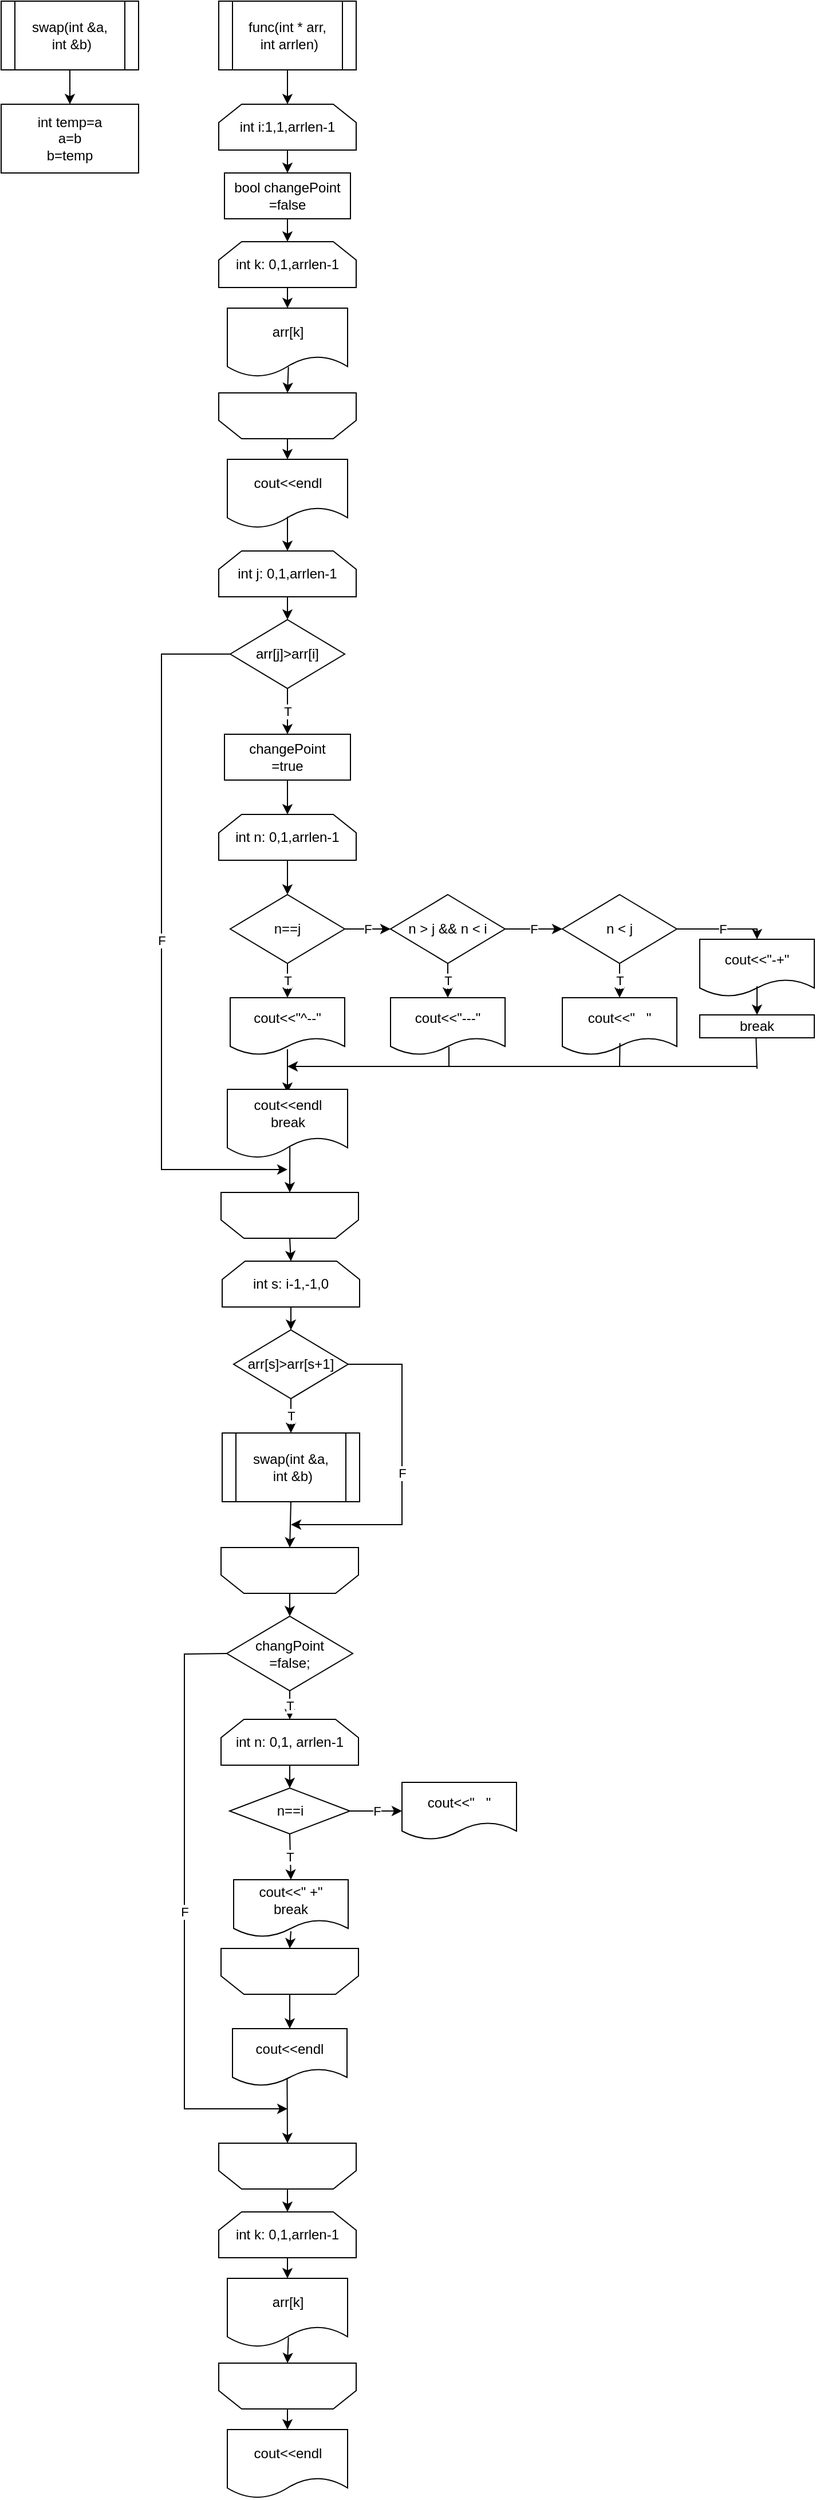 <mxfile version="21.2.1" type="device">
  <diagram name="페이지-1" id="60dfByawdCcrA-RK5z_c">
    <mxGraphModel dx="944" dy="1910" grid="1" gridSize="10" guides="1" tooltips="1" connect="1" arrows="1" fold="1" page="1" pageScale="1" pageWidth="2339" pageHeight="3300" math="0" shadow="0">
      <root>
        <mxCell id="0" />
        <mxCell id="1" parent="0" />
        <mxCell id="yJvbd4182C0c3aB8J1kj-1" value="func(int * arr,&lt;br&gt;&amp;nbsp;int arrlen)" style="shape=process;whiteSpace=wrap;html=1;backgroundOutline=1;" vertex="1" parent="1">
          <mxGeometry x="230" y="20" width="120" height="60" as="geometry" />
        </mxCell>
        <mxCell id="yJvbd4182C0c3aB8J1kj-2" value="int i:1,1,arrlen-1" style="shape=loopLimit;whiteSpace=wrap;html=1;" vertex="1" parent="1">
          <mxGeometry x="230" y="110" width="120" height="40" as="geometry" />
        </mxCell>
        <mxCell id="yJvbd4182C0c3aB8J1kj-3" value="" style="shape=loopLimit;whiteSpace=wrap;html=1;rotation=-180;" vertex="1" parent="1">
          <mxGeometry x="230" y="1890" width="120" height="40" as="geometry" />
        </mxCell>
        <mxCell id="yJvbd4182C0c3aB8J1kj-4" value="int k: 0,1,arrlen-1" style="shape=loopLimit;whiteSpace=wrap;html=1;" vertex="1" parent="1">
          <mxGeometry x="230" y="230" width="120" height="40" as="geometry" />
        </mxCell>
        <mxCell id="yJvbd4182C0c3aB8J1kj-5" value="" style="shape=loopLimit;whiteSpace=wrap;html=1;rotation=-180;" vertex="1" parent="1">
          <mxGeometry x="230" y="362" width="120" height="40" as="geometry" />
        </mxCell>
        <mxCell id="yJvbd4182C0c3aB8J1kj-6" value="arr[s]&amp;gt;arr[s+1]" style="rhombus;whiteSpace=wrap;html=1;" vertex="1" parent="1">
          <mxGeometry x="243" y="1180" width="100" height="60" as="geometry" />
        </mxCell>
        <mxCell id="yJvbd4182C0c3aB8J1kj-7" value="bool changePoint&lt;br&gt;=false" style="rounded=0;whiteSpace=wrap;html=1;" vertex="1" parent="1">
          <mxGeometry x="235" y="170" width="110" height="40" as="geometry" />
        </mxCell>
        <mxCell id="yJvbd4182C0c3aB8J1kj-9" value="" style="endArrow=classic;html=1;rounded=0;exitX=0.5;exitY=1;exitDx=0;exitDy=0;entryX=0.5;entryY=0;entryDx=0;entryDy=0;" edge="1" parent="1" source="yJvbd4182C0c3aB8J1kj-1" target="yJvbd4182C0c3aB8J1kj-2">
          <mxGeometry width="50" height="50" relative="1" as="geometry">
            <mxPoint x="700" y="410" as="sourcePoint" />
            <mxPoint x="750" y="360" as="targetPoint" />
          </mxGeometry>
        </mxCell>
        <mxCell id="yJvbd4182C0c3aB8J1kj-10" value="" style="endArrow=classic;html=1;rounded=0;exitX=0.5;exitY=1;exitDx=0;exitDy=0;entryX=0.5;entryY=0;entryDx=0;entryDy=0;" edge="1" parent="1" source="yJvbd4182C0c3aB8J1kj-2" target="yJvbd4182C0c3aB8J1kj-7">
          <mxGeometry width="50" height="50" relative="1" as="geometry">
            <mxPoint x="300" y="90" as="sourcePoint" />
            <mxPoint x="300" y="120" as="targetPoint" />
          </mxGeometry>
        </mxCell>
        <mxCell id="yJvbd4182C0c3aB8J1kj-11" value="" style="endArrow=classic;html=1;rounded=0;exitX=0.5;exitY=1;exitDx=0;exitDy=0;entryX=0.5;entryY=0;entryDx=0;entryDy=0;" edge="1" parent="1" source="yJvbd4182C0c3aB8J1kj-7" target="yJvbd4182C0c3aB8J1kj-4">
          <mxGeometry width="50" height="50" relative="1" as="geometry">
            <mxPoint x="310" y="100" as="sourcePoint" />
            <mxPoint x="310" y="130" as="targetPoint" />
          </mxGeometry>
        </mxCell>
        <mxCell id="yJvbd4182C0c3aB8J1kj-13" value="T" style="endArrow=classic;html=1;rounded=0;exitX=0.5;exitY=1;exitDx=0;exitDy=0;entryX=0.5;entryY=0;entryDx=0;entryDy=0;" edge="1" parent="1" source="yJvbd4182C0c3aB8J1kj-6">
          <mxGeometry width="50" height="50" relative="1" as="geometry">
            <mxPoint x="703" y="1300" as="sourcePoint" />
            <mxPoint x="293" y="1270" as="targetPoint" />
          </mxGeometry>
        </mxCell>
        <mxCell id="yJvbd4182C0c3aB8J1kj-18" value="int j: 0,1,arrlen-1" style="shape=loopLimit;whiteSpace=wrap;html=1;" vertex="1" parent="1">
          <mxGeometry x="230" y="500" width="120" height="40" as="geometry" />
        </mxCell>
        <mxCell id="yJvbd4182C0c3aB8J1kj-19" value="" style="shape=loopLimit;whiteSpace=wrap;html=1;rotation=-180;" vertex="1" parent="1">
          <mxGeometry x="232" y="1720" width="120" height="40" as="geometry" />
        </mxCell>
        <mxCell id="yJvbd4182C0c3aB8J1kj-20" value="arr[j]&amp;gt;arr[i]" style="rhombus;whiteSpace=wrap;html=1;" vertex="1" parent="1">
          <mxGeometry x="240" y="560" width="100" height="60" as="geometry" />
        </mxCell>
        <mxCell id="yJvbd4182C0c3aB8J1kj-21" value="" style="endArrow=classic;html=1;rounded=0;exitX=0.5;exitY=1;exitDx=0;exitDy=0;entryX=0.5;entryY=0;entryDx=0;entryDy=0;" edge="1" parent="1" source="yJvbd4182C0c3aB8J1kj-18" target="yJvbd4182C0c3aB8J1kj-20">
          <mxGeometry width="50" height="50" relative="1" as="geometry">
            <mxPoint x="700" y="680" as="sourcePoint" />
            <mxPoint x="750" y="630" as="targetPoint" />
          </mxGeometry>
        </mxCell>
        <mxCell id="yJvbd4182C0c3aB8J1kj-23" value="" style="endArrow=classic;html=1;rounded=0;entryX=0.5;entryY=1;entryDx=0;entryDy=0;exitX=0.5;exitY=0.9;exitDx=0;exitDy=0;exitPerimeter=0;" edge="1" parent="1" source="yJvbd4182C0c3aB8J1kj-24" target="yJvbd4182C0c3aB8J1kj-19">
          <mxGeometry width="50" height="50" relative="1" as="geometry">
            <mxPoint x="407" y="1790" as="sourcePoint" />
            <mxPoint x="867" y="1670" as="targetPoint" />
          </mxGeometry>
        </mxCell>
        <mxCell id="yJvbd4182C0c3aB8J1kj-24" value="cout&amp;lt;&amp;lt;&quot; +&quot;&lt;br&gt;break" style="shape=document;whiteSpace=wrap;html=1;boundedLbl=1;" vertex="1" parent="1">
          <mxGeometry x="243" y="1660" width="100" height="50" as="geometry" />
        </mxCell>
        <mxCell id="yJvbd4182C0c3aB8J1kj-34" value="cout&amp;lt;&amp;lt;endl" style="shape=document;whiteSpace=wrap;html=1;boundedLbl=1;" vertex="1" parent="1">
          <mxGeometry x="242" y="1790" width="100" height="50" as="geometry" />
        </mxCell>
        <mxCell id="yJvbd4182C0c3aB8J1kj-35" value="" style="endArrow=classic;html=1;rounded=0;exitX=0.5;exitY=0;exitDx=0;exitDy=0;" edge="1" parent="1" source="yJvbd4182C0c3aB8J1kj-19" target="yJvbd4182C0c3aB8J1kj-34">
          <mxGeometry width="50" height="50" relative="1" as="geometry">
            <mxPoint x="272" y="1650" as="sourcePoint" />
            <mxPoint x="322" y="1600" as="targetPoint" />
          </mxGeometry>
        </mxCell>
        <mxCell id="yJvbd4182C0c3aB8J1kj-39" value="" style="endArrow=classic;html=1;rounded=0;entryX=0.5;entryY=1;entryDx=0;entryDy=0;exitX=0.477;exitY=0.873;exitDx=0;exitDy=0;exitPerimeter=0;" edge="1" parent="1" source="yJvbd4182C0c3aB8J1kj-34" target="yJvbd4182C0c3aB8J1kj-3">
          <mxGeometry width="50" height="50" relative="1" as="geometry">
            <mxPoint x="292.0" y="1975" as="sourcePoint" />
            <mxPoint x="292.0" y="1870" as="targetPoint" />
          </mxGeometry>
        </mxCell>
        <mxCell id="yJvbd4182C0c3aB8J1kj-43" value="" style="endArrow=classic;html=1;rounded=0;exitX=0.5;exitY=0;exitDx=0;exitDy=0;entryX=0.5;entryY=0;entryDx=0;entryDy=0;" edge="1" parent="1" source="yJvbd4182C0c3aB8J1kj-5" target="yJvbd4182C0c3aB8J1kj-50">
          <mxGeometry width="50" height="50" relative="1" as="geometry">
            <mxPoint x="540" y="562" as="sourcePoint" />
            <mxPoint x="590" y="512" as="targetPoint" />
          </mxGeometry>
        </mxCell>
        <mxCell id="yJvbd4182C0c3aB8J1kj-44" value="swap(int &amp;amp;a,&lt;br&gt;&amp;nbsp;int &amp;amp;b)" style="shape=process;whiteSpace=wrap;html=1;backgroundOutline=1;" vertex="1" parent="1">
          <mxGeometry x="40" y="20" width="120" height="60" as="geometry" />
        </mxCell>
        <mxCell id="yJvbd4182C0c3aB8J1kj-45" value="int temp=a&lt;br&gt;a=b&lt;br&gt;b=temp" style="rounded=0;whiteSpace=wrap;html=1;" vertex="1" parent="1">
          <mxGeometry x="40" y="110" width="120" height="60" as="geometry" />
        </mxCell>
        <mxCell id="yJvbd4182C0c3aB8J1kj-46" value="" style="endArrow=classic;html=1;rounded=0;exitX=0.5;exitY=1;exitDx=0;exitDy=0;entryX=0.5;entryY=0;entryDx=0;entryDy=0;" edge="1" parent="1" source="yJvbd4182C0c3aB8J1kj-44" target="yJvbd4182C0c3aB8J1kj-45">
          <mxGeometry width="50" height="50" relative="1" as="geometry">
            <mxPoint x="120" y="240" as="sourcePoint" />
            <mxPoint x="170" y="190" as="targetPoint" />
          </mxGeometry>
        </mxCell>
        <mxCell id="yJvbd4182C0c3aB8J1kj-47" value="arr[k]" style="shape=document;whiteSpace=wrap;html=1;boundedLbl=1;" vertex="1" parent="1">
          <mxGeometry x="237.5" y="288" width="105" height="60" as="geometry" />
        </mxCell>
        <mxCell id="yJvbd4182C0c3aB8J1kj-48" value="" style="endArrow=classic;html=1;rounded=0;exitX=0.5;exitY=1;exitDx=0;exitDy=0;entryX=0.5;entryY=0;entryDx=0;entryDy=0;" edge="1" parent="1" source="yJvbd4182C0c3aB8J1kj-4" target="yJvbd4182C0c3aB8J1kj-47">
          <mxGeometry width="50" height="50" relative="1" as="geometry">
            <mxPoint x="180" y="440" as="sourcePoint" />
            <mxPoint x="230" y="390" as="targetPoint" />
          </mxGeometry>
        </mxCell>
        <mxCell id="yJvbd4182C0c3aB8J1kj-49" value="" style="endArrow=classic;html=1;rounded=0;exitX=0.508;exitY=0.855;exitDx=0;exitDy=0;entryX=0.5;entryY=1;entryDx=0;entryDy=0;exitPerimeter=0;" edge="1" parent="1" source="yJvbd4182C0c3aB8J1kj-47" target="yJvbd4182C0c3aB8J1kj-5">
          <mxGeometry width="50" height="50" relative="1" as="geometry">
            <mxPoint x="300" y="268" as="sourcePoint" />
            <mxPoint x="300" y="298" as="targetPoint" />
          </mxGeometry>
        </mxCell>
        <mxCell id="yJvbd4182C0c3aB8J1kj-50" value="cout&amp;lt;&amp;lt;endl" style="shape=document;whiteSpace=wrap;html=1;boundedLbl=1;" vertex="1" parent="1">
          <mxGeometry x="237.5" y="420" width="105" height="60" as="geometry" />
        </mxCell>
        <mxCell id="yJvbd4182C0c3aB8J1kj-51" value="" style="endArrow=classic;html=1;rounded=0;entryX=0.5;entryY=0;entryDx=0;entryDy=0;" edge="1" parent="1" target="yJvbd4182C0c3aB8J1kj-18">
          <mxGeometry width="50" height="50" relative="1" as="geometry">
            <mxPoint x="290" y="470" as="sourcePoint" />
            <mxPoint x="330" y="720" as="targetPoint" />
          </mxGeometry>
        </mxCell>
        <mxCell id="yJvbd4182C0c3aB8J1kj-52" value="n==j" style="rhombus;whiteSpace=wrap;html=1;" vertex="1" parent="1">
          <mxGeometry x="240" y="800" width="100" height="60" as="geometry" />
        </mxCell>
        <mxCell id="yJvbd4182C0c3aB8J1kj-53" value="T" style="endArrow=classic;html=1;rounded=0;exitX=0.5;exitY=1;exitDx=0;exitDy=0;entryX=0.5;entryY=0;entryDx=0;entryDy=0;" edge="1" parent="1" source="yJvbd4182C0c3aB8J1kj-52" target="yJvbd4182C0c3aB8J1kj-55">
          <mxGeometry width="50" height="50" relative="1" as="geometry">
            <mxPoint x="700" y="920" as="sourcePoint" />
            <mxPoint x="290" y="890" as="targetPoint" />
          </mxGeometry>
        </mxCell>
        <mxCell id="yJvbd4182C0c3aB8J1kj-54" value="" style="endArrow=classic;html=1;rounded=0;entryX=0.5;entryY=1;entryDx=0;entryDy=0;exitX=0.5;exitY=0.9;exitDx=0;exitDy=0;exitPerimeter=0;" edge="1" parent="1" source="yJvbd4182C0c3aB8J1kj-55">
          <mxGeometry width="50" height="50" relative="1" as="geometry">
            <mxPoint x="290" y="990" as="sourcePoint" />
            <mxPoint x="290" y="973" as="targetPoint" />
          </mxGeometry>
        </mxCell>
        <mxCell id="yJvbd4182C0c3aB8J1kj-55" value="cout&amp;lt;&amp;lt;&quot;^--&quot;" style="shape=document;whiteSpace=wrap;html=1;boundedLbl=1;" vertex="1" parent="1">
          <mxGeometry x="240" y="890" width="100" height="50" as="geometry" />
        </mxCell>
        <mxCell id="yJvbd4182C0c3aB8J1kj-56" value="F" style="endArrow=classic;html=1;rounded=0;exitX=1;exitY=0.5;exitDx=0;exitDy=0;entryX=0;entryY=0.5;entryDx=0;entryDy=0;" edge="1" parent="1" source="yJvbd4182C0c3aB8J1kj-52">
          <mxGeometry width="50" height="50" relative="1" as="geometry">
            <mxPoint x="400" y="880" as="sourcePoint" />
            <mxPoint x="380" y="830" as="targetPoint" />
          </mxGeometry>
        </mxCell>
        <mxCell id="yJvbd4182C0c3aB8J1kj-57" value="T" style="endArrow=classic;html=1;rounded=0;exitX=0.5;exitY=1;exitDx=0;exitDy=0;entryX=0.5;entryY=0;entryDx=0;entryDy=0;" edge="1" parent="1" target="yJvbd4182C0c3aB8J1kj-58">
          <mxGeometry width="50" height="50" relative="1" as="geometry">
            <mxPoint x="430" y="860" as="sourcePoint" />
            <mxPoint x="430" y="890" as="targetPoint" />
          </mxGeometry>
        </mxCell>
        <mxCell id="yJvbd4182C0c3aB8J1kj-58" value="cout&amp;lt;&amp;lt;&quot;---&quot;" style="shape=document;whiteSpace=wrap;html=1;boundedLbl=1;" vertex="1" parent="1">
          <mxGeometry x="380" y="890" width="100" height="50" as="geometry" />
        </mxCell>
        <mxCell id="yJvbd4182C0c3aB8J1kj-59" value="F" style="endArrow=classic;html=1;rounded=0;exitX=1;exitY=0.5;exitDx=0;exitDy=0;entryX=0;entryY=0.5;entryDx=0;entryDy=0;" edge="1" parent="1">
          <mxGeometry width="50" height="50" relative="1" as="geometry">
            <mxPoint x="480" y="830" as="sourcePoint" />
            <mxPoint x="530" y="830" as="targetPoint" />
          </mxGeometry>
        </mxCell>
        <mxCell id="yJvbd4182C0c3aB8J1kj-61" value="" style="endArrow=none;html=1;rounded=0;entryX=0.51;entryY=0.86;entryDx=0;entryDy=0;entryPerimeter=0;" edge="1" parent="1" target="yJvbd4182C0c3aB8J1kj-58">
          <mxGeometry width="50" height="50" relative="1" as="geometry">
            <mxPoint x="431" y="950" as="sourcePoint" />
            <mxPoint x="596" y="855" as="targetPoint" />
          </mxGeometry>
        </mxCell>
        <mxCell id="yJvbd4182C0c3aB8J1kj-62" value="" style="endArrow=classic;html=1;rounded=0;" edge="1" parent="1">
          <mxGeometry width="50" height="50" relative="1" as="geometry">
            <mxPoint x="700" y="950" as="sourcePoint" />
            <mxPoint x="290" y="950" as="targetPoint" />
          </mxGeometry>
        </mxCell>
        <mxCell id="yJvbd4182C0c3aB8J1kj-63" value="changePoint&lt;br&gt;=true" style="rounded=0;whiteSpace=wrap;html=1;" vertex="1" parent="1">
          <mxGeometry x="235" y="660" width="110" height="40" as="geometry" />
        </mxCell>
        <mxCell id="yJvbd4182C0c3aB8J1kj-64" value="T" style="endArrow=classic;html=1;rounded=0;entryX=0.5;entryY=0;entryDx=0;entryDy=0;exitX=0.5;exitY=1;exitDx=0;exitDy=0;" edge="1" parent="1" source="yJvbd4182C0c3aB8J1kj-20" target="yJvbd4182C0c3aB8J1kj-63">
          <mxGeometry width="50" height="50" relative="1" as="geometry">
            <mxPoint x="465" y="392" as="sourcePoint" />
            <mxPoint x="465" y="430" as="targetPoint" />
          </mxGeometry>
        </mxCell>
        <mxCell id="yJvbd4182C0c3aB8J1kj-65" value="int n: 0,1,arrlen-1" style="shape=loopLimit;whiteSpace=wrap;html=1;" vertex="1" parent="1">
          <mxGeometry x="230" y="730" width="120" height="40" as="geometry" />
        </mxCell>
        <mxCell id="yJvbd4182C0c3aB8J1kj-66" value="n &amp;gt; j &amp;amp;&amp;amp; n &amp;lt; i" style="rhombus;whiteSpace=wrap;html=1;" vertex="1" parent="1">
          <mxGeometry x="380" y="800" width="100" height="60" as="geometry" />
        </mxCell>
        <mxCell id="yJvbd4182C0c3aB8J1kj-67" value="n &amp;lt; j" style="rhombus;whiteSpace=wrap;html=1;" vertex="1" parent="1">
          <mxGeometry x="530" y="800" width="100" height="60" as="geometry" />
        </mxCell>
        <mxCell id="yJvbd4182C0c3aB8J1kj-68" value="" style="endArrow=classic;html=1;rounded=0;exitX=0.5;exitY=1;exitDx=0;exitDy=0;" edge="1" parent="1" source="yJvbd4182C0c3aB8J1kj-63" target="yJvbd4182C0c3aB8J1kj-65">
          <mxGeometry width="50" height="50" relative="1" as="geometry">
            <mxPoint x="310" y="860" as="sourcePoint" />
            <mxPoint x="360" y="810" as="targetPoint" />
          </mxGeometry>
        </mxCell>
        <mxCell id="yJvbd4182C0c3aB8J1kj-69" value="" style="endArrow=classic;html=1;rounded=0;exitX=0.5;exitY=1;exitDx=0;exitDy=0;entryX=0.5;entryY=0;entryDx=0;entryDy=0;" edge="1" parent="1" source="yJvbd4182C0c3aB8J1kj-65" target="yJvbd4182C0c3aB8J1kj-52">
          <mxGeometry width="50" height="50" relative="1" as="geometry">
            <mxPoint x="300" y="710" as="sourcePoint" />
            <mxPoint x="300" y="740" as="targetPoint" />
          </mxGeometry>
        </mxCell>
        <mxCell id="yJvbd4182C0c3aB8J1kj-71" value="T" style="endArrow=classic;html=1;rounded=0;exitX=0.5;exitY=1;exitDx=0;exitDy=0;entryX=0.5;entryY=0;entryDx=0;entryDy=0;" edge="1" parent="1" target="yJvbd4182C0c3aB8J1kj-72">
          <mxGeometry width="50" height="50" relative="1" as="geometry">
            <mxPoint x="580" y="860" as="sourcePoint" />
            <mxPoint x="580" y="890" as="targetPoint" />
          </mxGeometry>
        </mxCell>
        <mxCell id="yJvbd4182C0c3aB8J1kj-72" value="cout&amp;lt;&amp;lt;&quot;&amp;nbsp; &amp;nbsp;&quot;" style="shape=document;whiteSpace=wrap;html=1;boundedLbl=1;" vertex="1" parent="1">
          <mxGeometry x="530" y="890" width="100" height="50" as="geometry" />
        </mxCell>
        <mxCell id="yJvbd4182C0c3aB8J1kj-73" value="" style="endArrow=none;html=1;rounded=0;entryX=0.523;entryY=0.793;entryDx=0;entryDy=0;entryPerimeter=0;" edge="1" parent="1">
          <mxGeometry width="50" height="50" relative="1" as="geometry">
            <mxPoint x="580" y="950" as="sourcePoint" />
            <mxPoint x="580.3" y="929.65" as="targetPoint" />
          </mxGeometry>
        </mxCell>
        <mxCell id="yJvbd4182C0c3aB8J1kj-74" value="F" style="endArrow=classic;html=1;rounded=0;exitX=1;exitY=0.5;exitDx=0;exitDy=0;entryX=0.5;entryY=0;entryDx=0;entryDy=0;" edge="1" parent="1" source="yJvbd4182C0c3aB8J1kj-67" target="yJvbd4182C0c3aB8J1kj-75">
          <mxGeometry width="50" height="50" relative="1" as="geometry">
            <mxPoint x="490" y="840" as="sourcePoint" />
            <mxPoint x="680" y="830" as="targetPoint" />
            <Array as="points">
              <mxPoint x="700" y="830" />
            </Array>
          </mxGeometry>
        </mxCell>
        <mxCell id="yJvbd4182C0c3aB8J1kj-75" value="cout&amp;lt;&amp;lt;&quot;-+&quot;" style="shape=document;whiteSpace=wrap;html=1;boundedLbl=1;" vertex="1" parent="1">
          <mxGeometry x="650" y="839" width="100" height="50" as="geometry" />
        </mxCell>
        <mxCell id="yJvbd4182C0c3aB8J1kj-76" value="" style="endArrow=none;html=1;rounded=0;entryX=0.5;entryY=1;entryDx=0;entryDy=0;" edge="1" parent="1">
          <mxGeometry width="50" height="50" relative="1" as="geometry">
            <mxPoint x="700" y="952" as="sourcePoint" />
            <mxPoint x="699" y="920.0" as="targetPoint" />
          </mxGeometry>
        </mxCell>
        <mxCell id="yJvbd4182C0c3aB8J1kj-77" value="break" style="rounded=0;whiteSpace=wrap;html=1;" vertex="1" parent="1">
          <mxGeometry x="650" y="905" width="100" height="20" as="geometry" />
        </mxCell>
        <mxCell id="yJvbd4182C0c3aB8J1kj-78" value="" style="endArrow=classic;html=1;rounded=0;entryX=0.5;entryY=0;entryDx=0;entryDy=0;" edge="1" parent="1" target="yJvbd4182C0c3aB8J1kj-77">
          <mxGeometry width="50" height="50" relative="1" as="geometry">
            <mxPoint x="700" y="880" as="sourcePoint" />
            <mxPoint x="650" y="900" as="targetPoint" />
          </mxGeometry>
        </mxCell>
        <mxCell id="yJvbd4182C0c3aB8J1kj-79" value="cout&amp;lt;&amp;lt;endl&lt;br&gt;break" style="shape=document;whiteSpace=wrap;html=1;boundedLbl=1;" vertex="1" parent="1">
          <mxGeometry x="237.5" y="970" width="105" height="60" as="geometry" />
        </mxCell>
        <mxCell id="yJvbd4182C0c3aB8J1kj-80" value="" style="shape=loopLimit;whiteSpace=wrap;html=1;rotation=-180;" vertex="1" parent="1">
          <mxGeometry x="232" y="1060" width="120" height="40" as="geometry" />
        </mxCell>
        <mxCell id="yJvbd4182C0c3aB8J1kj-81" value="" style="endArrow=classic;html=1;rounded=0;exitX=0.52;exitY=0.825;exitDx=0;exitDy=0;exitPerimeter=0;entryX=0.5;entryY=1;entryDx=0;entryDy=0;" edge="1" parent="1" source="yJvbd4182C0c3aB8J1kj-79" target="yJvbd4182C0c3aB8J1kj-80">
          <mxGeometry width="50" height="50" relative="1" as="geometry">
            <mxPoint x="330" y="1010" as="sourcePoint" />
            <mxPoint x="380" y="960" as="targetPoint" />
          </mxGeometry>
        </mxCell>
        <mxCell id="yJvbd4182C0c3aB8J1kj-82" value="F" style="endArrow=classic;html=1;rounded=0;exitX=0;exitY=0.5;exitDx=0;exitDy=0;" edge="1" parent="1" source="yJvbd4182C0c3aB8J1kj-20">
          <mxGeometry width="50" height="50" relative="1" as="geometry">
            <mxPoint x="330" y="1010" as="sourcePoint" />
            <mxPoint x="290" y="1040" as="targetPoint" />
            <Array as="points">
              <mxPoint x="180" y="590" />
              <mxPoint x="180" y="1040" />
            </Array>
          </mxGeometry>
        </mxCell>
        <mxCell id="yJvbd4182C0c3aB8J1kj-83" value="int s: i-1,-1,0" style="shape=loopLimit;whiteSpace=wrap;html=1;rotation=0;" vertex="1" parent="1">
          <mxGeometry x="233" y="1120" width="120" height="40" as="geometry" />
        </mxCell>
        <mxCell id="yJvbd4182C0c3aB8J1kj-84" value="" style="endArrow=classic;html=1;rounded=0;exitX=0.5;exitY=0;exitDx=0;exitDy=0;entryX=0.5;entryY=0;entryDx=0;entryDy=0;" edge="1" parent="1" source="yJvbd4182C0c3aB8J1kj-80" target="yJvbd4182C0c3aB8J1kj-83">
          <mxGeometry width="50" height="50" relative="1" as="geometry">
            <mxPoint x="310" y="1160" as="sourcePoint" />
            <mxPoint x="360" y="1110" as="targetPoint" />
          </mxGeometry>
        </mxCell>
        <mxCell id="yJvbd4182C0c3aB8J1kj-85" value="swap(int &amp;amp;a,&lt;br&gt;&amp;nbsp;int &amp;amp;b)" style="shape=process;whiteSpace=wrap;html=1;backgroundOutline=1;" vertex="1" parent="1">
          <mxGeometry x="233" y="1270" width="120" height="60" as="geometry" />
        </mxCell>
        <mxCell id="yJvbd4182C0c3aB8J1kj-86" value="" style="endArrow=classic;html=1;rounded=0;exitX=0.5;exitY=1;exitDx=0;exitDy=0;entryX=0.5;entryY=0;entryDx=0;entryDy=0;" edge="1" parent="1" source="yJvbd4182C0c3aB8J1kj-83" target="yJvbd4182C0c3aB8J1kj-6">
          <mxGeometry width="50" height="50" relative="1" as="geometry">
            <mxPoint x="350" y="1340" as="sourcePoint" />
            <mxPoint x="400" y="1290" as="targetPoint" />
          </mxGeometry>
        </mxCell>
        <mxCell id="yJvbd4182C0c3aB8J1kj-87" value="" style="shape=loopLimit;whiteSpace=wrap;html=1;rotation=-180;" vertex="1" parent="1">
          <mxGeometry x="232" y="1370" width="120" height="40" as="geometry" />
        </mxCell>
        <mxCell id="yJvbd4182C0c3aB8J1kj-88" value="" style="endArrow=classic;html=1;rounded=0;exitX=0.5;exitY=1;exitDx=0;exitDy=0;entryX=0.5;entryY=1;entryDx=0;entryDy=0;" edge="1" parent="1" source="yJvbd4182C0c3aB8J1kj-85" target="yJvbd4182C0c3aB8J1kj-87">
          <mxGeometry width="50" height="50" relative="1" as="geometry">
            <mxPoint x="350" y="1340" as="sourcePoint" />
            <mxPoint x="400" y="1290" as="targetPoint" />
          </mxGeometry>
        </mxCell>
        <mxCell id="yJvbd4182C0c3aB8J1kj-89" value="F" style="endArrow=classic;html=1;rounded=0;exitX=1;exitY=0.5;exitDx=0;exitDy=0;" edge="1" parent="1" source="yJvbd4182C0c3aB8J1kj-6">
          <mxGeometry width="50" height="50" relative="1" as="geometry">
            <mxPoint x="350" y="1340" as="sourcePoint" />
            <mxPoint x="293" y="1350" as="targetPoint" />
            <Array as="points">
              <mxPoint x="390" y="1210" />
              <mxPoint x="390" y="1350" />
            </Array>
          </mxGeometry>
        </mxCell>
        <mxCell id="yJvbd4182C0c3aB8J1kj-90" value="changPoint&lt;br&gt;=false;" style="rhombus;whiteSpace=wrap;html=1;" vertex="1" parent="1">
          <mxGeometry x="237" y="1430" width="110" height="65" as="geometry" />
        </mxCell>
        <mxCell id="yJvbd4182C0c3aB8J1kj-91" value="" style="endArrow=classic;html=1;rounded=0;exitX=0.5;exitY=0;exitDx=0;exitDy=0;entryX=0.5;entryY=0;entryDx=0;entryDy=0;" edge="1" parent="1" source="yJvbd4182C0c3aB8J1kj-87" target="yJvbd4182C0c3aB8J1kj-90">
          <mxGeometry width="50" height="50" relative="1" as="geometry">
            <mxPoint x="360" y="1670" as="sourcePoint" />
            <mxPoint x="410" y="1620" as="targetPoint" />
          </mxGeometry>
        </mxCell>
        <mxCell id="yJvbd4182C0c3aB8J1kj-94" value="T" style="endArrow=classic;html=1;rounded=0;exitX=0.5;exitY=1;exitDx=0;exitDy=0;entryX=0.5;entryY=0;entryDx=0;entryDy=0;" edge="1" parent="1" source="yJvbd4182C0c3aB8J1kj-90" target="yJvbd4182C0c3aB8J1kj-95">
          <mxGeometry width="50" height="50" relative="1" as="geometry">
            <mxPoint x="360" y="1670" as="sourcePoint" />
            <mxPoint x="500" y="1480" as="targetPoint" />
          </mxGeometry>
        </mxCell>
        <mxCell id="yJvbd4182C0c3aB8J1kj-95" value="int n: 0,1, arrlen-1" style="shape=loopLimit;whiteSpace=wrap;html=1;rotation=0;" vertex="1" parent="1">
          <mxGeometry x="232" y="1520" width="120" height="40" as="geometry" />
        </mxCell>
        <mxCell id="yJvbd4182C0c3aB8J1kj-96" value="n==i" style="rhombus;whiteSpace=wrap;html=1;" vertex="1" parent="1">
          <mxGeometry x="239.5" y="1580" width="105" height="40" as="geometry" />
        </mxCell>
        <mxCell id="yJvbd4182C0c3aB8J1kj-97" value="cout&amp;lt;&amp;lt;&quot;&amp;nbsp; &amp;nbsp;&quot;" style="shape=document;whiteSpace=wrap;html=1;boundedLbl=1;" vertex="1" parent="1">
          <mxGeometry x="390" y="1575" width="100" height="50" as="geometry" />
        </mxCell>
        <mxCell id="yJvbd4182C0c3aB8J1kj-98" value="" style="endArrow=classic;html=1;rounded=0;exitX=0.5;exitY=1;exitDx=0;exitDy=0;entryX=0.5;entryY=0;entryDx=0;entryDy=0;" edge="1" parent="1" source="yJvbd4182C0c3aB8J1kj-95" target="yJvbd4182C0c3aB8J1kj-96">
          <mxGeometry width="50" height="50" relative="1" as="geometry">
            <mxPoint x="370" y="1500" as="sourcePoint" />
            <mxPoint x="420" y="1450" as="targetPoint" />
          </mxGeometry>
        </mxCell>
        <mxCell id="yJvbd4182C0c3aB8J1kj-99" value="F" style="endArrow=classic;html=1;rounded=0;exitX=1;exitY=0.5;exitDx=0;exitDy=0;entryX=0;entryY=0.5;entryDx=0;entryDy=0;" edge="1" parent="1" source="yJvbd4182C0c3aB8J1kj-96" target="yJvbd4182C0c3aB8J1kj-97">
          <mxGeometry width="50" height="50" relative="1" as="geometry">
            <mxPoint x="370" y="1500" as="sourcePoint" />
            <mxPoint x="420" y="1450" as="targetPoint" />
          </mxGeometry>
        </mxCell>
        <mxCell id="yJvbd4182C0c3aB8J1kj-100" value="T" style="endArrow=classic;html=1;rounded=0;exitX=0.5;exitY=1;exitDx=0;exitDy=0;entryX=0.5;entryY=0;entryDx=0;entryDy=0;" edge="1" parent="1" source="yJvbd4182C0c3aB8J1kj-96" target="yJvbd4182C0c3aB8J1kj-24">
          <mxGeometry width="50" height="50" relative="1" as="geometry">
            <mxPoint x="370" y="1500" as="sourcePoint" />
            <mxPoint x="420" y="1450" as="targetPoint" />
          </mxGeometry>
        </mxCell>
        <mxCell id="yJvbd4182C0c3aB8J1kj-101" value="F" style="endArrow=classic;html=1;rounded=0;exitX=0;exitY=0.5;exitDx=0;exitDy=0;" edge="1" parent="1" source="yJvbd4182C0c3aB8J1kj-90">
          <mxGeometry width="50" height="50" relative="1" as="geometry">
            <mxPoint x="240" y="1510" as="sourcePoint" />
            <mxPoint x="290" y="1860" as="targetPoint" />
            <Array as="points">
              <mxPoint x="200" y="1463" />
              <mxPoint x="200" y="1860" />
            </Array>
          </mxGeometry>
        </mxCell>
        <mxCell id="yJvbd4182C0c3aB8J1kj-102" value="int k: 0,1,arrlen-1" style="shape=loopLimit;whiteSpace=wrap;html=1;" vertex="1" parent="1">
          <mxGeometry x="230" y="1950" width="120" height="40" as="geometry" />
        </mxCell>
        <mxCell id="yJvbd4182C0c3aB8J1kj-103" value="" style="shape=loopLimit;whiteSpace=wrap;html=1;rotation=-180;" vertex="1" parent="1">
          <mxGeometry x="230" y="2082" width="120" height="40" as="geometry" />
        </mxCell>
        <mxCell id="yJvbd4182C0c3aB8J1kj-104" value="" style="endArrow=classic;html=1;rounded=0;exitX=0.5;exitY=0;exitDx=0;exitDy=0;entryX=0.5;entryY=0;entryDx=0;entryDy=0;" edge="1" parent="1" source="yJvbd4182C0c3aB8J1kj-103" target="yJvbd4182C0c3aB8J1kj-108">
          <mxGeometry width="50" height="50" relative="1" as="geometry">
            <mxPoint x="540" y="2282" as="sourcePoint" />
            <mxPoint x="590" y="2232" as="targetPoint" />
          </mxGeometry>
        </mxCell>
        <mxCell id="yJvbd4182C0c3aB8J1kj-105" value="arr[k]" style="shape=document;whiteSpace=wrap;html=1;boundedLbl=1;" vertex="1" parent="1">
          <mxGeometry x="237.5" y="2008" width="105" height="60" as="geometry" />
        </mxCell>
        <mxCell id="yJvbd4182C0c3aB8J1kj-106" value="" style="endArrow=classic;html=1;rounded=0;exitX=0.5;exitY=1;exitDx=0;exitDy=0;entryX=0.5;entryY=0;entryDx=0;entryDy=0;" edge="1" parent="1" source="yJvbd4182C0c3aB8J1kj-102" target="yJvbd4182C0c3aB8J1kj-105">
          <mxGeometry width="50" height="50" relative="1" as="geometry">
            <mxPoint x="180" y="2160" as="sourcePoint" />
            <mxPoint x="230" y="2110" as="targetPoint" />
          </mxGeometry>
        </mxCell>
        <mxCell id="yJvbd4182C0c3aB8J1kj-107" value="" style="endArrow=classic;html=1;rounded=0;exitX=0.508;exitY=0.855;exitDx=0;exitDy=0;entryX=0.5;entryY=1;entryDx=0;entryDy=0;exitPerimeter=0;" edge="1" parent="1" source="yJvbd4182C0c3aB8J1kj-105" target="yJvbd4182C0c3aB8J1kj-103">
          <mxGeometry width="50" height="50" relative="1" as="geometry">
            <mxPoint x="300" y="1988" as="sourcePoint" />
            <mxPoint x="300" y="2018" as="targetPoint" />
          </mxGeometry>
        </mxCell>
        <mxCell id="yJvbd4182C0c3aB8J1kj-108" value="cout&amp;lt;&amp;lt;endl" style="shape=document;whiteSpace=wrap;html=1;boundedLbl=1;" vertex="1" parent="1">
          <mxGeometry x="237.5" y="2140" width="105" height="60" as="geometry" />
        </mxCell>
        <mxCell id="yJvbd4182C0c3aB8J1kj-110" value="" style="endArrow=classic;html=1;rounded=0;exitX=0.5;exitY=0;exitDx=0;exitDy=0;entryX=0.5;entryY=0;entryDx=0;entryDy=0;" edge="1" parent="1" source="yJvbd4182C0c3aB8J1kj-3" target="yJvbd4182C0c3aB8J1kj-102">
          <mxGeometry width="50" height="50" relative="1" as="geometry">
            <mxPoint x="360" y="1840" as="sourcePoint" />
            <mxPoint x="410" y="1790" as="targetPoint" />
          </mxGeometry>
        </mxCell>
      </root>
    </mxGraphModel>
  </diagram>
</mxfile>

